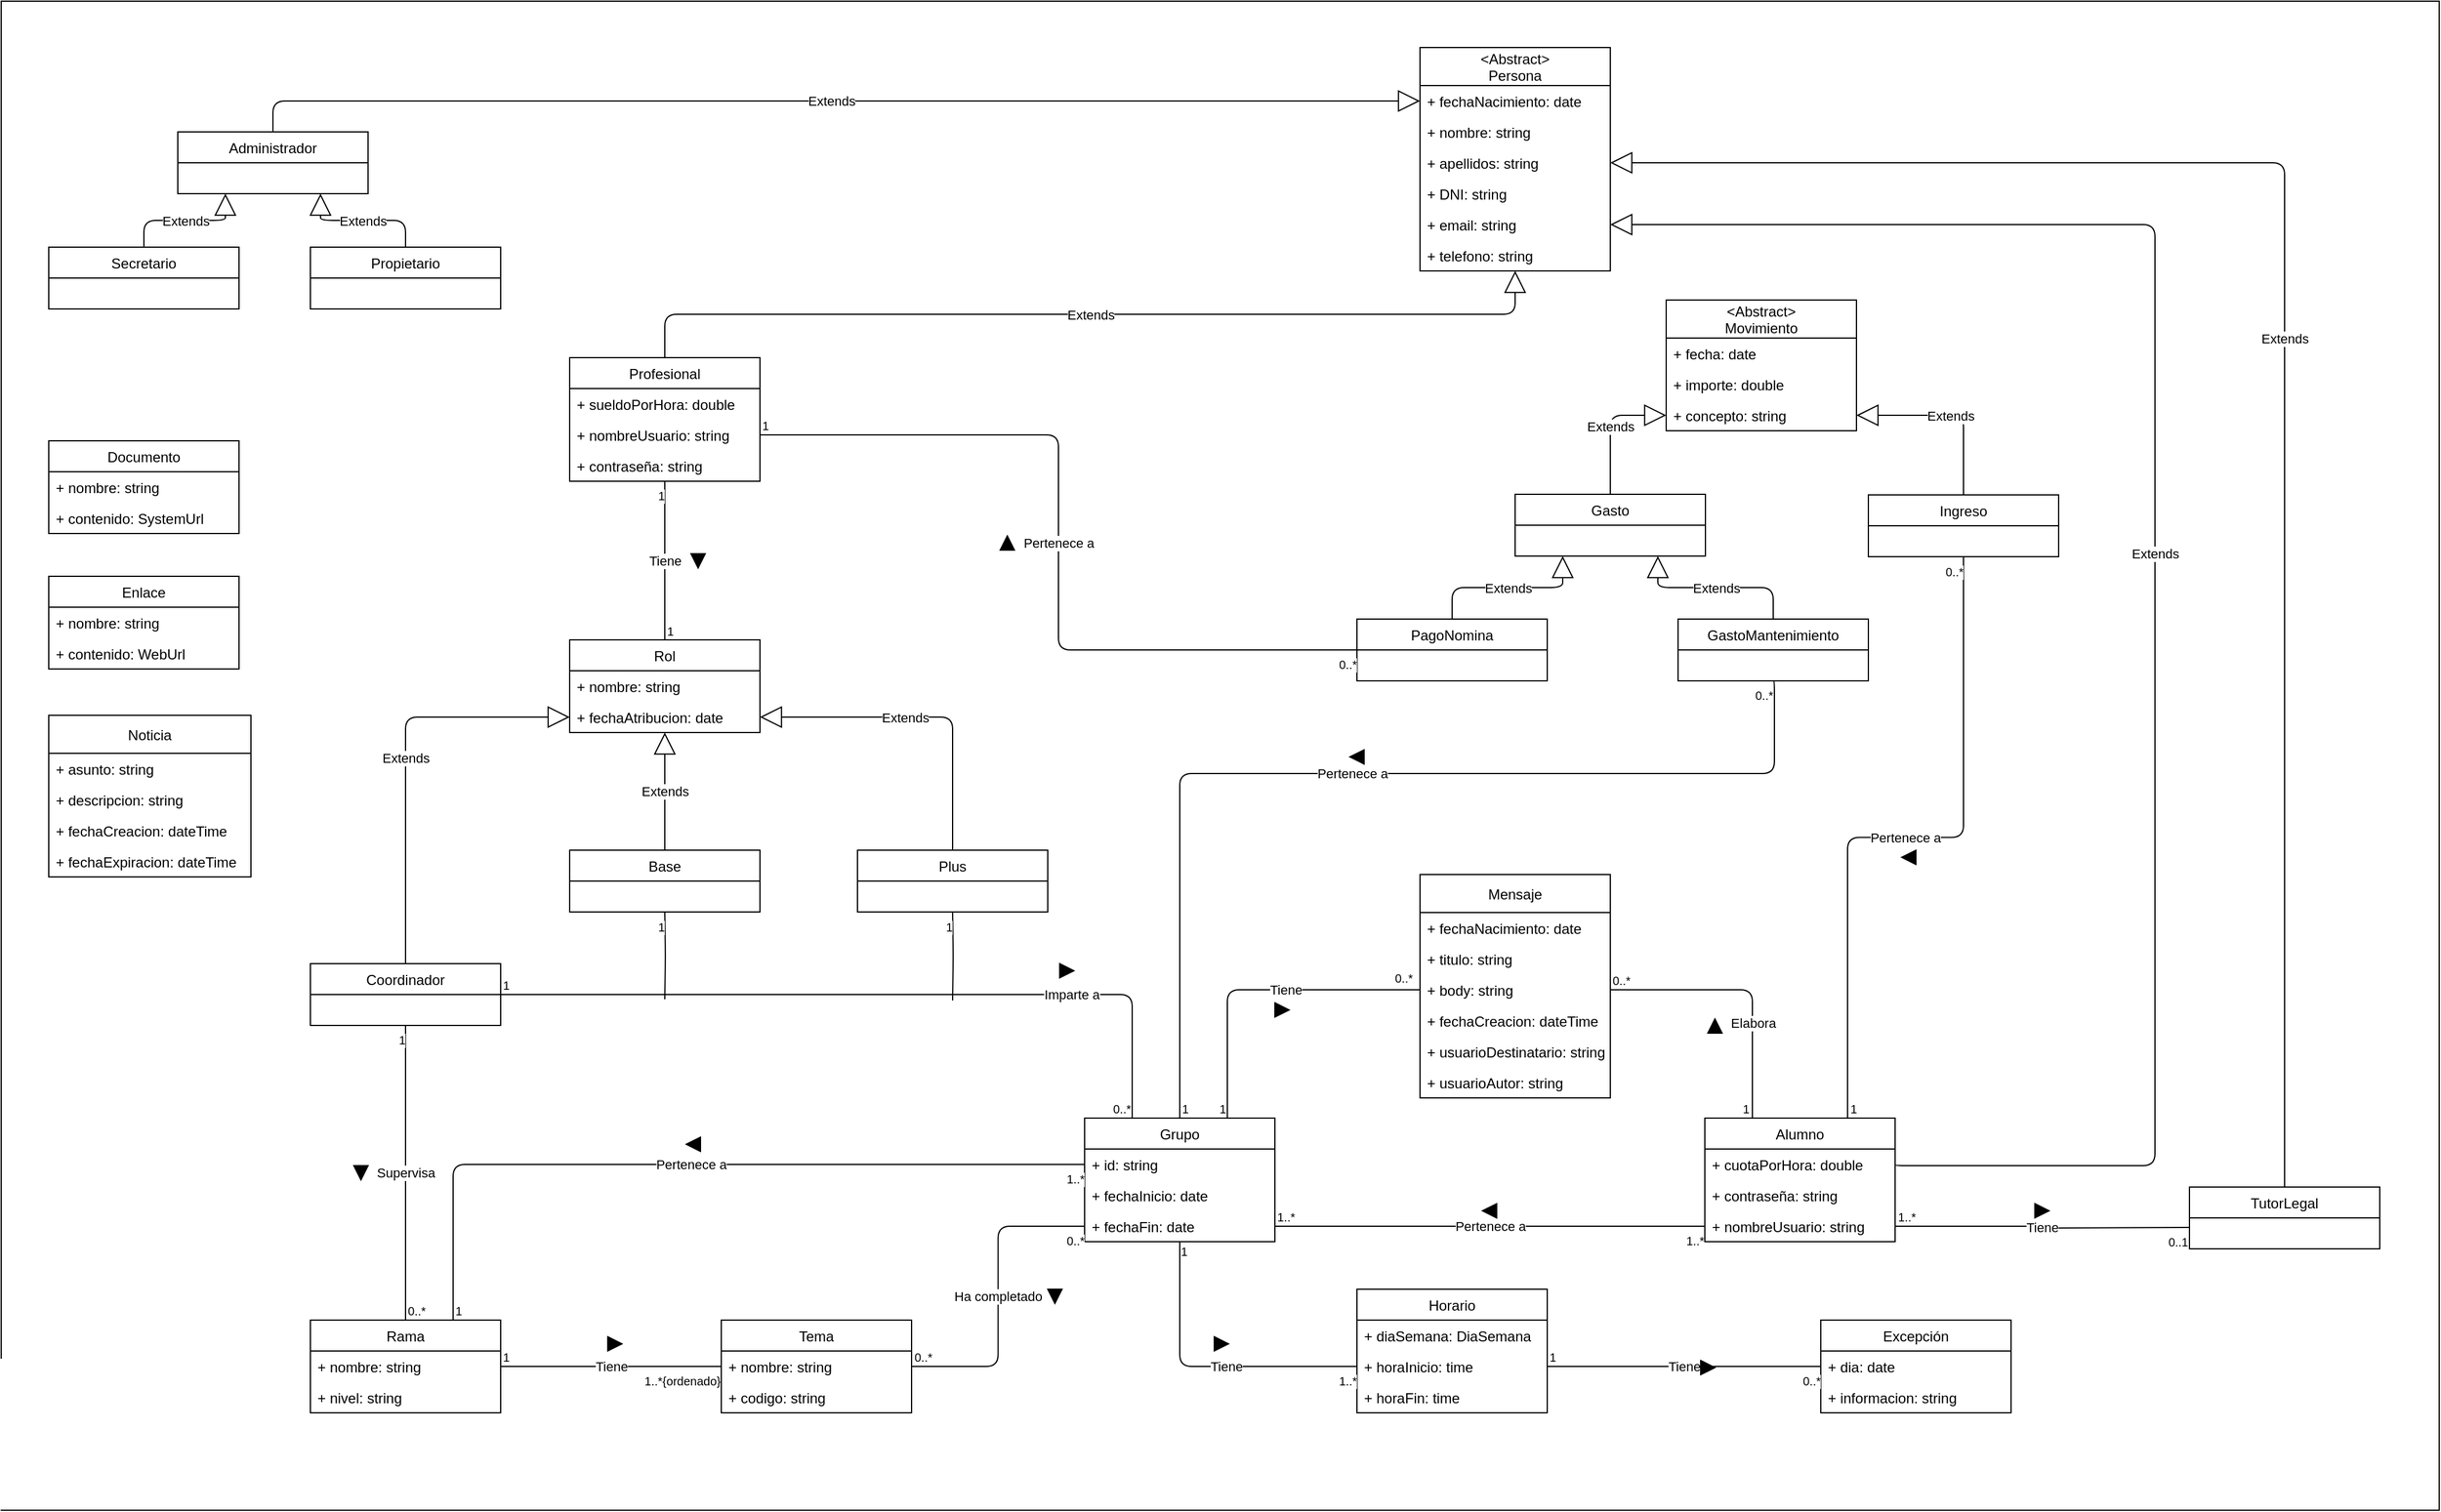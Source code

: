 <mxfile version="12.3.8" type="device" pages="1"><diagram id="0kyJ80OrTAL5W4NeWCSz" name="Page-1"><mxGraphModel dx="4547" dy="1570" grid="1" gridSize="10" guides="1" tooltips="1" connect="1" arrows="1" fold="1" page="1" pageScale="1" pageWidth="827" pageHeight="1169" math="0" shadow="0"><root><mxCell id="0"/><mxCell id="1" parent="0"/><mxCell id="jG2UkugqELqCw6qTLT-l-129" value="" style="rounded=0;whiteSpace=wrap;html=1;fillColor=#FFFFFF;" vertex="1" parent="1"><mxGeometry x="-1020" width="2050" height="1270" as="geometry"/></mxCell><mxCell id="O6rG6HPV19offB2N2NpT-1" value="Profesional" style="swimlane;fontStyle=0;childLayout=stackLayout;horizontal=1;startSize=26;fillColor=none;horizontalStack=0;resizeParent=1;resizeParentMax=0;resizeLast=0;collapsible=1;marginBottom=0;" parent="1" vertex="1"><mxGeometry x="-542" y="300" width="160" height="104" as="geometry"/></mxCell><mxCell id="O6rG6HPV19offB2N2NpT-2" value="+ sueldoPorHora: double" style="text;strokeColor=none;fillColor=none;align=left;verticalAlign=top;spacingLeft=4;spacingRight=4;overflow=hidden;rotatable=0;points=[[0,0.5],[1,0.5]];portConstraint=eastwest;" parent="O6rG6HPV19offB2N2NpT-1" vertex="1"><mxGeometry y="26" width="160" height="26" as="geometry"/></mxCell><mxCell id="O6rG6HPV19offB2N2NpT-3" value="+ nombreUsuario: string" style="text;strokeColor=none;fillColor=none;align=left;verticalAlign=top;spacingLeft=4;spacingRight=4;overflow=hidden;rotatable=0;points=[[0,0.5],[1,0.5]];portConstraint=eastwest;" parent="O6rG6HPV19offB2N2NpT-1" vertex="1"><mxGeometry y="52" width="160" height="26" as="geometry"/></mxCell><mxCell id="O6rG6HPV19offB2N2NpT-4" value="+ contraseña: string" style="text;strokeColor=none;fillColor=none;align=left;verticalAlign=top;spacingLeft=4;spacingRight=4;overflow=hidden;rotatable=0;points=[[0,0.5],[1,0.5]];portConstraint=eastwest;" parent="O6rG6HPV19offB2N2NpT-1" vertex="1"><mxGeometry y="78" width="160" height="26" as="geometry"/></mxCell><mxCell id="O6rG6HPV19offB2N2NpT-5" value="&lt;Abstract&gt;&#10;Persona" style="swimlane;fontStyle=0;childLayout=stackLayout;horizontal=1;startSize=32;fillColor=none;horizontalStack=0;resizeParent=1;resizeParentMax=0;resizeLast=0;collapsible=1;marginBottom=0;" parent="1" vertex="1"><mxGeometry x="173" y="39" width="160" height="188" as="geometry"/></mxCell><mxCell id="O6rG6HPV19offB2N2NpT-6" value="+ fechaNacimiento: date" style="text;strokeColor=none;fillColor=none;align=left;verticalAlign=top;spacingLeft=4;spacingRight=4;overflow=hidden;rotatable=0;points=[[0,0.5],[1,0.5]];portConstraint=eastwest;" parent="O6rG6HPV19offB2N2NpT-5" vertex="1"><mxGeometry y="32" width="160" height="26" as="geometry"/></mxCell><mxCell id="O6rG6HPV19offB2N2NpT-7" value="+ nombre: string" style="text;strokeColor=none;fillColor=none;align=left;verticalAlign=top;spacingLeft=4;spacingRight=4;overflow=hidden;rotatable=0;points=[[0,0.5],[1,0.5]];portConstraint=eastwest;" parent="O6rG6HPV19offB2N2NpT-5" vertex="1"><mxGeometry y="58" width="160" height="26" as="geometry"/></mxCell><mxCell id="O6rG6HPV19offB2N2NpT-9" value="+ apellidos: string" style="text;strokeColor=none;fillColor=none;align=left;verticalAlign=top;spacingLeft=4;spacingRight=4;overflow=hidden;rotatable=0;points=[[0,0.5],[1,0.5]];portConstraint=eastwest;" parent="O6rG6HPV19offB2N2NpT-5" vertex="1"><mxGeometry y="84" width="160" height="26" as="geometry"/></mxCell><mxCell id="O6rG6HPV19offB2N2NpT-8" value="+ DNI: string" style="text;strokeColor=none;fillColor=none;align=left;verticalAlign=top;spacingLeft=4;spacingRight=4;overflow=hidden;rotatable=0;points=[[0,0.5],[1,0.5]];portConstraint=eastwest;" parent="O6rG6HPV19offB2N2NpT-5" vertex="1"><mxGeometry y="110" width="160" height="26" as="geometry"/></mxCell><mxCell id="O6rG6HPV19offB2N2NpT-10" value="+ email: string" style="text;strokeColor=none;fillColor=none;align=left;verticalAlign=top;spacingLeft=4;spacingRight=4;overflow=hidden;rotatable=0;points=[[0,0.5],[1,0.5]];portConstraint=eastwest;" parent="O6rG6HPV19offB2N2NpT-5" vertex="1"><mxGeometry y="136" width="160" height="26" as="geometry"/></mxCell><mxCell id="O6rG6HPV19offB2N2NpT-11" value="+ telefono: string" style="text;strokeColor=none;fillColor=none;align=left;verticalAlign=top;spacingLeft=4;spacingRight=4;overflow=hidden;rotatable=0;points=[[0,0.5],[1,0.5]];portConstraint=eastwest;" parent="O6rG6HPV19offB2N2NpT-5" vertex="1"><mxGeometry y="162" width="160" height="26" as="geometry"/></mxCell><mxCell id="O6rG6HPV19offB2N2NpT-15" value="Tiene" style="endArrow=none;html=1;endSize=12;startArrow=none;startSize=14;startFill=0;edgeStyle=orthogonalEdgeStyle;endFill=0;exitX=0.5;exitY=0;exitDx=0;exitDy=0;" parent="1" edge="1" target="O6rG6HPV19offB2N2NpT-1" source="O6rG6HPV19offB2N2NpT-33"><mxGeometry relative="1" as="geometry"><mxPoint x="220" y="600" as="sourcePoint"/><mxPoint x="-510" y="623" as="targetPoint"/></mxGeometry></mxCell><mxCell id="O6rG6HPV19offB2N2NpT-16" value="1" style="resizable=0;html=1;align=left;verticalAlign=top;labelBackgroundColor=#ffffff;fontSize=10;" parent="O6rG6HPV19offB2N2NpT-15" connectable="0" vertex="1"><mxGeometry x="-1" relative="1" as="geometry"><mxPoint y="-20" as="offset"/></mxGeometry></mxCell><mxCell id="O6rG6HPV19offB2N2NpT-17" value="1" style="resizable=0;html=1;align=right;verticalAlign=top;labelBackgroundColor=#ffffff;fontSize=10;" parent="O6rG6HPV19offB2N2NpT-15" connectable="0" vertex="1"><mxGeometry x="1" relative="1" as="geometry"/></mxCell><mxCell id="O6rG6HPV19offB2N2NpT-18" value="PagoNomina" style="swimlane;fontStyle=0;childLayout=stackLayout;horizontal=1;startSize=26;fillColor=none;horizontalStack=0;resizeParent=1;resizeParentMax=0;resizeLast=0;collapsible=1;marginBottom=0;" parent="1" vertex="1"><mxGeometry x="120" y="520" width="160" height="52" as="geometry"/></mxCell><mxCell id="O6rG6HPV19offB2N2NpT-22" value="GastoMantenimiento" style="swimlane;fontStyle=0;childLayout=stackLayout;horizontal=1;startSize=26;fillColor=none;horizontalStack=0;resizeParent=1;resizeParentMax=0;resizeLast=0;collapsible=1;marginBottom=0;" parent="1" vertex="1"><mxGeometry x="390" y="520" width="160" height="52" as="geometry"/></mxCell><mxCell id="O6rG6HPV19offB2N2NpT-26" value="Gasto" style="swimlane;fontStyle=0;childLayout=stackLayout;horizontal=1;startSize=26;fillColor=none;horizontalStack=0;resizeParent=1;resizeParentMax=0;resizeLast=0;collapsible=1;marginBottom=0;" parent="1" vertex="1"><mxGeometry x="253" y="415" width="160" height="52" as="geometry"/></mxCell><mxCell id="O6rG6HPV19offB2N2NpT-28" value="Ingreso" style="swimlane;fontStyle=0;childLayout=stackLayout;horizontal=1;startSize=26;fillColor=none;horizontalStack=0;resizeParent=1;resizeParentMax=0;resizeLast=0;collapsible=1;marginBottom=0;" parent="1" vertex="1"><mxGeometry x="550" y="415.5" width="160" height="52" as="geometry"/></mxCell><mxCell id="O6rG6HPV19offB2N2NpT-29" value="&lt;Abstract&gt;&#10;Movimiento" style="swimlane;fontStyle=0;childLayout=stackLayout;horizontal=1;startSize=32;fillColor=none;horizontalStack=0;resizeParent=1;resizeParentMax=0;resizeLast=0;collapsible=1;marginBottom=0;" parent="1" vertex="1"><mxGeometry x="380" y="251.5" width="160" height="110" as="geometry"/></mxCell><mxCell id="O6rG6HPV19offB2N2NpT-30" value="+ fecha: date" style="text;strokeColor=none;fillColor=none;align=left;verticalAlign=top;spacingLeft=4;spacingRight=4;overflow=hidden;rotatable=0;points=[[0,0.5],[1,0.5]];portConstraint=eastwest;" parent="O6rG6HPV19offB2N2NpT-29" vertex="1"><mxGeometry y="32" width="160" height="26" as="geometry"/></mxCell><mxCell id="O6rG6HPV19offB2N2NpT-31" value="+ importe: double" style="text;strokeColor=none;fillColor=none;align=left;verticalAlign=top;spacingLeft=4;spacingRight=4;overflow=hidden;rotatable=0;points=[[0,0.5],[1,0.5]];portConstraint=eastwest;" parent="O6rG6HPV19offB2N2NpT-29" vertex="1"><mxGeometry y="58" width="160" height="26" as="geometry"/></mxCell><mxCell id="O6rG6HPV19offB2N2NpT-32" value="+ concepto: string" style="text;strokeColor=none;fillColor=none;align=left;verticalAlign=top;spacingLeft=4;spacingRight=4;overflow=hidden;rotatable=0;points=[[0,0.5],[1,0.5]];portConstraint=eastwest;" parent="O6rG6HPV19offB2N2NpT-29" vertex="1"><mxGeometry y="84" width="160" height="26" as="geometry"/></mxCell><mxCell id="O6rG6HPV19offB2N2NpT-33" value="Rol" style="swimlane;fontStyle=0;childLayout=stackLayout;horizontal=1;startSize=26;fillColor=none;horizontalStack=0;resizeParent=1;resizeParentMax=0;resizeLast=0;collapsible=1;marginBottom=0;" parent="1" vertex="1"><mxGeometry x="-542" y="537.5" width="160" height="78" as="geometry"/></mxCell><mxCell id="O6rG6HPV19offB2N2NpT-34" value="+ nombre: string" style="text;strokeColor=none;fillColor=none;align=left;verticalAlign=top;spacingLeft=4;spacingRight=4;overflow=hidden;rotatable=0;points=[[0,0.5],[1,0.5]];portConstraint=eastwest;" parent="O6rG6HPV19offB2N2NpT-33" vertex="1"><mxGeometry y="26" width="160" height="26" as="geometry"/></mxCell><mxCell id="O6rG6HPV19offB2N2NpT-35" value="+ fechaAtribucion: date" style="text;strokeColor=none;fillColor=none;align=left;verticalAlign=top;spacingLeft=4;spacingRight=4;overflow=hidden;rotatable=0;points=[[0,0.5],[1,0.5]];portConstraint=eastwest;" parent="O6rG6HPV19offB2N2NpT-33" vertex="1"><mxGeometry y="52" width="160" height="26" as="geometry"/></mxCell><mxCell id="O6rG6HPV19offB2N2NpT-37" value="Coordinador" style="swimlane;fontStyle=0;childLayout=stackLayout;horizontal=1;startSize=26;fillColor=none;horizontalStack=0;resizeParent=1;resizeParentMax=0;resizeLast=0;collapsible=1;marginBottom=0;" parent="1" vertex="1"><mxGeometry x="-760" y="810" width="160" height="52" as="geometry"/></mxCell><mxCell id="O6rG6HPV19offB2N2NpT-38" value="Base" style="swimlane;fontStyle=0;childLayout=stackLayout;horizontal=1;startSize=26;fillColor=none;horizontalStack=0;resizeParent=1;resizeParentMax=0;resizeLast=0;collapsible=1;marginBottom=0;" parent="1" vertex="1"><mxGeometry x="-542" y="714.5" width="160" height="52" as="geometry"/></mxCell><mxCell id="O6rG6HPV19offB2N2NpT-39" value="Plus" style="swimlane;fontStyle=0;childLayout=stackLayout;horizontal=1;startSize=26;fillColor=none;horizontalStack=0;resizeParent=1;resizeParentMax=0;resizeLast=0;collapsible=1;marginBottom=0;" parent="1" vertex="1"><mxGeometry x="-300" y="714.5" width="160" height="52" as="geometry"/></mxCell><mxCell id="O6rG6HPV19offB2N2NpT-40" value="Rama" style="swimlane;fontStyle=0;childLayout=stackLayout;horizontal=1;startSize=26;fillColor=none;horizontalStack=0;resizeParent=1;resizeParentMax=0;resizeLast=0;collapsible=1;marginBottom=0;" parent="1" vertex="1"><mxGeometry x="-760" y="1110" width="160" height="78" as="geometry"/></mxCell><mxCell id="O6rG6HPV19offB2N2NpT-41" value="+ nombre: string" style="text;strokeColor=none;fillColor=none;align=left;verticalAlign=top;spacingLeft=4;spacingRight=4;overflow=hidden;rotatable=0;points=[[0,0.5],[1,0.5]];portConstraint=eastwest;" parent="O6rG6HPV19offB2N2NpT-40" vertex="1"><mxGeometry y="26" width="160" height="26" as="geometry"/></mxCell><mxCell id="O6rG6HPV19offB2N2NpT-42" value="+ nivel: string" style="text;strokeColor=none;fillColor=none;align=left;verticalAlign=top;spacingLeft=4;spacingRight=4;overflow=hidden;rotatable=0;points=[[0,0.5],[1,0.5]];portConstraint=eastwest;" parent="O6rG6HPV19offB2N2NpT-40" vertex="1"><mxGeometry y="52" width="160" height="26" as="geometry"/></mxCell><mxCell id="O6rG6HPV19offB2N2NpT-46" value="Grupo" style="swimlane;fontStyle=0;childLayout=stackLayout;horizontal=1;startSize=26;fillColor=none;horizontalStack=0;resizeParent=1;resizeParentMax=0;resizeLast=0;collapsible=1;marginBottom=0;" parent="1" vertex="1"><mxGeometry x="-109" y="940" width="160" height="104" as="geometry"/></mxCell><mxCell id="O6rG6HPV19offB2N2NpT-47" value="+ id: string" style="text;strokeColor=none;fillColor=none;align=left;verticalAlign=top;spacingLeft=4;spacingRight=4;overflow=hidden;rotatable=0;points=[[0,0.5],[1,0.5]];portConstraint=eastwest;" parent="O6rG6HPV19offB2N2NpT-46" vertex="1"><mxGeometry y="26" width="160" height="26" as="geometry"/></mxCell><mxCell id="O6rG6HPV19offB2N2NpT-48" value="+ fechaInicio: date" style="text;strokeColor=none;fillColor=none;align=left;verticalAlign=top;spacingLeft=4;spacingRight=4;overflow=hidden;rotatable=0;points=[[0,0.5],[1,0.5]];portConstraint=eastwest;" parent="O6rG6HPV19offB2N2NpT-46" vertex="1"><mxGeometry y="52" width="160" height="26" as="geometry"/></mxCell><mxCell id="O6rG6HPV19offB2N2NpT-49" value="+ fechaFin: date" style="text;strokeColor=none;fillColor=none;align=left;verticalAlign=top;spacingLeft=4;spacingRight=4;overflow=hidden;rotatable=0;points=[[0,0.5],[1,0.5]];portConstraint=eastwest;" parent="O6rG6HPV19offB2N2NpT-46" vertex="1"><mxGeometry y="78" width="160" height="26" as="geometry"/></mxCell><mxCell id="O6rG6HPV19offB2N2NpT-50" value="Horario" style="swimlane;fontStyle=0;childLayout=stackLayout;horizontal=1;startSize=26;fillColor=none;horizontalStack=0;resizeParent=1;resizeParentMax=0;resizeLast=0;collapsible=1;marginBottom=0;" parent="1" vertex="1"><mxGeometry x="120" y="1084" width="160" height="104" as="geometry"/></mxCell><mxCell id="O6rG6HPV19offB2N2NpT-51" value="+ diaSemana: DiaSemana" style="text;strokeColor=none;fillColor=none;align=left;verticalAlign=top;spacingLeft=4;spacingRight=4;overflow=hidden;rotatable=0;points=[[0,0.5],[1,0.5]];portConstraint=eastwest;" parent="O6rG6HPV19offB2N2NpT-50" vertex="1"><mxGeometry y="26" width="160" height="26" as="geometry"/></mxCell><mxCell id="O6rG6HPV19offB2N2NpT-52" value="+ horaInicio: time" style="text;strokeColor=none;fillColor=none;align=left;verticalAlign=top;spacingLeft=4;spacingRight=4;overflow=hidden;rotatable=0;points=[[0,0.5],[1,0.5]];portConstraint=eastwest;" parent="O6rG6HPV19offB2N2NpT-50" vertex="1"><mxGeometry y="52" width="160" height="26" as="geometry"/></mxCell><mxCell id="O6rG6HPV19offB2N2NpT-53" value="+ horaFin: time" style="text;strokeColor=none;fillColor=none;align=left;verticalAlign=top;spacingLeft=4;spacingRight=4;overflow=hidden;rotatable=0;points=[[0,0.5],[1,0.5]];portConstraint=eastwest;" parent="O6rG6HPV19offB2N2NpT-50" vertex="1"><mxGeometry y="78" width="160" height="26" as="geometry"/></mxCell><mxCell id="jG2UkugqELqCw6qTLT-l-1" value="Excepción" style="swimlane;fontStyle=0;childLayout=stackLayout;horizontal=1;startSize=26;fillColor=none;horizontalStack=0;resizeParent=1;resizeParentMax=0;resizeLast=0;collapsible=1;marginBottom=0;" vertex="1" parent="1"><mxGeometry x="510" y="1110" width="160" height="78" as="geometry"/></mxCell><mxCell id="jG2UkugqELqCw6qTLT-l-2" value="+ dia: date" style="text;strokeColor=none;fillColor=none;align=left;verticalAlign=top;spacingLeft=4;spacingRight=4;overflow=hidden;rotatable=0;points=[[0,0.5],[1,0.5]];portConstraint=eastwest;" vertex="1" parent="jG2UkugqELqCw6qTLT-l-1"><mxGeometry y="26" width="160" height="26" as="geometry"/></mxCell><mxCell id="jG2UkugqELqCw6qTLT-l-3" value="+ informacion: string" style="text;strokeColor=none;fillColor=none;align=left;verticalAlign=top;spacingLeft=4;spacingRight=4;overflow=hidden;rotatable=0;points=[[0,0.5],[1,0.5]];portConstraint=eastwest;" vertex="1" parent="jG2UkugqELqCw6qTLT-l-1"><mxGeometry y="52" width="160" height="26" as="geometry"/></mxCell><mxCell id="jG2UkugqELqCw6qTLT-l-4" value="Alumno" style="swimlane;fontStyle=0;childLayout=stackLayout;horizontal=1;startSize=26;fillColor=none;horizontalStack=0;resizeParent=1;resizeParentMax=0;resizeLast=0;collapsible=1;marginBottom=0;" vertex="1" parent="1"><mxGeometry x="412.5" y="940" width="160" height="104" as="geometry"/></mxCell><mxCell id="jG2UkugqELqCw6qTLT-l-5" value="+ cuotaPorHora: double" style="text;strokeColor=none;fillColor=none;align=left;verticalAlign=top;spacingLeft=4;spacingRight=4;overflow=hidden;rotatable=0;points=[[0,0.5],[1,0.5]];portConstraint=eastwest;" vertex="1" parent="jG2UkugqELqCw6qTLT-l-4"><mxGeometry y="26" width="160" height="26" as="geometry"/></mxCell><mxCell id="jG2UkugqELqCw6qTLT-l-9" value="+ contraseña: string" style="text;strokeColor=none;fillColor=none;align=left;verticalAlign=top;spacingLeft=4;spacingRight=4;overflow=hidden;rotatable=0;points=[[0,0.5],[1,0.5]];portConstraint=eastwest;" vertex="1" parent="jG2UkugqELqCw6qTLT-l-4"><mxGeometry y="52" width="160" height="26" as="geometry"/></mxCell><mxCell id="jG2UkugqELqCw6qTLT-l-8" value="+ nombreUsuario: string" style="text;strokeColor=none;fillColor=none;align=left;verticalAlign=top;spacingLeft=4;spacingRight=4;overflow=hidden;rotatable=0;points=[[0,0.5],[1,0.5]];portConstraint=eastwest;" vertex="1" parent="jG2UkugqELqCw6qTLT-l-4"><mxGeometry y="78" width="160" height="26" as="geometry"/></mxCell><mxCell id="jG2UkugqELqCw6qTLT-l-10" value="TutorLegal" style="swimlane;fontStyle=0;childLayout=stackLayout;horizontal=1;startSize=26;fillColor=none;horizontalStack=0;resizeParent=1;resizeParentMax=0;resizeLast=0;collapsible=1;marginBottom=0;" vertex="1" parent="1"><mxGeometry x="820" y="998" width="160" height="52" as="geometry"/></mxCell><mxCell id="jG2UkugqELqCw6qTLT-l-11" value="Mensaje" style="swimlane;fontStyle=0;childLayout=stackLayout;horizontal=1;startSize=32;fillColor=none;horizontalStack=0;resizeParent=1;resizeParentMax=0;resizeLast=0;collapsible=1;marginBottom=0;" vertex="1" parent="1"><mxGeometry x="173" y="735" width="160" height="188" as="geometry"/></mxCell><mxCell id="jG2UkugqELqCw6qTLT-l-12" value="+ fechaNacimiento: date" style="text;strokeColor=none;fillColor=none;align=left;verticalAlign=top;spacingLeft=4;spacingRight=4;overflow=hidden;rotatable=0;points=[[0,0.5],[1,0.5]];portConstraint=eastwest;" vertex="1" parent="jG2UkugqELqCw6qTLT-l-11"><mxGeometry y="32" width="160" height="26" as="geometry"/></mxCell><mxCell id="jG2UkugqELqCw6qTLT-l-13" value="+ titulo: string" style="text;strokeColor=none;fillColor=none;align=left;verticalAlign=top;spacingLeft=4;spacingRight=4;overflow=hidden;rotatable=0;points=[[0,0.5],[1,0.5]];portConstraint=eastwest;" vertex="1" parent="jG2UkugqELqCw6qTLT-l-11"><mxGeometry y="58" width="160" height="26" as="geometry"/></mxCell><mxCell id="jG2UkugqELqCw6qTLT-l-14" value="+ body: string" style="text;strokeColor=none;fillColor=none;align=left;verticalAlign=top;spacingLeft=4;spacingRight=4;overflow=hidden;rotatable=0;points=[[0,0.5],[1,0.5]];portConstraint=eastwest;" vertex="1" parent="jG2UkugqELqCw6qTLT-l-11"><mxGeometry y="84" width="160" height="26" as="geometry"/></mxCell><mxCell id="jG2UkugqELqCw6qTLT-l-15" value="+ fechaCreacion: dateTime" style="text;strokeColor=none;fillColor=none;align=left;verticalAlign=top;spacingLeft=4;spacingRight=4;overflow=hidden;rotatable=0;points=[[0,0.5],[1,0.5]];portConstraint=eastwest;" vertex="1" parent="jG2UkugqELqCw6qTLT-l-11"><mxGeometry y="110" width="160" height="26" as="geometry"/></mxCell><mxCell id="jG2UkugqELqCw6qTLT-l-16" value="+ usuarioDestinatario: string" style="text;strokeColor=none;fillColor=none;align=left;verticalAlign=top;spacingLeft=4;spacingRight=4;overflow=hidden;rotatable=0;points=[[0,0.5],[1,0.5]];portConstraint=eastwest;" vertex="1" parent="jG2UkugqELqCw6qTLT-l-11"><mxGeometry y="136" width="160" height="26" as="geometry"/></mxCell><mxCell id="jG2UkugqELqCw6qTLT-l-17" value="+ usuarioAutor: string" style="text;strokeColor=none;fillColor=none;align=left;verticalAlign=top;spacingLeft=4;spacingRight=4;overflow=hidden;rotatable=0;points=[[0,0.5],[1,0.5]];portConstraint=eastwest;" vertex="1" parent="jG2UkugqELqCw6qTLT-l-11"><mxGeometry y="162" width="160" height="26" as="geometry"/></mxCell><mxCell id="jG2UkugqELqCw6qTLT-l-18" value="Documento" style="swimlane;fontStyle=0;childLayout=stackLayout;horizontal=1;startSize=26;fillColor=none;horizontalStack=0;resizeParent=1;resizeParentMax=0;resizeLast=0;collapsible=1;marginBottom=0;" vertex="1" parent="1"><mxGeometry x="-980" y="370" width="160" height="78" as="geometry"/></mxCell><mxCell id="jG2UkugqELqCw6qTLT-l-19" value="+ nombre: string" style="text;strokeColor=none;fillColor=none;align=left;verticalAlign=top;spacingLeft=4;spacingRight=4;overflow=hidden;rotatable=0;points=[[0,0.5],[1,0.5]];portConstraint=eastwest;" vertex="1" parent="jG2UkugqELqCw6qTLT-l-18"><mxGeometry y="26" width="160" height="26" as="geometry"/></mxCell><mxCell id="jG2UkugqELqCw6qTLT-l-20" value="+ contenido: SystemUrl" style="text;strokeColor=none;fillColor=none;align=left;verticalAlign=top;spacingLeft=4;spacingRight=4;overflow=hidden;rotatable=0;points=[[0,0.5],[1,0.5]];portConstraint=eastwest;" vertex="1" parent="jG2UkugqELqCw6qTLT-l-18"><mxGeometry y="52" width="160" height="26" as="geometry"/></mxCell><mxCell id="jG2UkugqELqCw6qTLT-l-21" value="Enlace" style="swimlane;fontStyle=0;childLayout=stackLayout;horizontal=1;startSize=26;fillColor=none;horizontalStack=0;resizeParent=1;resizeParentMax=0;resizeLast=0;collapsible=1;marginBottom=0;" vertex="1" parent="1"><mxGeometry x="-980" y="484" width="160" height="78" as="geometry"/></mxCell><mxCell id="jG2UkugqELqCw6qTLT-l-22" value="+ nombre: string" style="text;strokeColor=none;fillColor=none;align=left;verticalAlign=top;spacingLeft=4;spacingRight=4;overflow=hidden;rotatable=0;points=[[0,0.5],[1,0.5]];portConstraint=eastwest;" vertex="1" parent="jG2UkugqELqCw6qTLT-l-21"><mxGeometry y="26" width="160" height="26" as="geometry"/></mxCell><mxCell id="jG2UkugqELqCw6qTLT-l-23" value="+ contenido: WebUrl" style="text;strokeColor=none;fillColor=none;align=left;verticalAlign=top;spacingLeft=4;spacingRight=4;overflow=hidden;rotatable=0;points=[[0,0.5],[1,0.5]];portConstraint=eastwest;" vertex="1" parent="jG2UkugqELqCw6qTLT-l-21"><mxGeometry y="52" width="160" height="26" as="geometry"/></mxCell><mxCell id="jG2UkugqELqCw6qTLT-l-24" value="Noticia" style="swimlane;fontStyle=0;childLayout=stackLayout;horizontal=1;startSize=32;fillColor=none;horizontalStack=0;resizeParent=1;resizeParentMax=0;resizeLast=0;collapsible=1;marginBottom=0;" vertex="1" parent="1"><mxGeometry x="-980" y="601" width="170" height="136" as="geometry"/></mxCell><mxCell id="jG2UkugqELqCw6qTLT-l-26" value="+ asunto: string" style="text;strokeColor=none;fillColor=none;align=left;verticalAlign=top;spacingLeft=4;spacingRight=4;overflow=hidden;rotatable=0;points=[[0,0.5],[1,0.5]];portConstraint=eastwest;" vertex="1" parent="jG2UkugqELqCw6qTLT-l-24"><mxGeometry y="32" width="170" height="26" as="geometry"/></mxCell><mxCell id="jG2UkugqELqCw6qTLT-l-27" value="+ descripcion: string" style="text;strokeColor=none;fillColor=none;align=left;verticalAlign=top;spacingLeft=4;spacingRight=4;overflow=hidden;rotatable=0;points=[[0,0.5],[1,0.5]];portConstraint=eastwest;" vertex="1" parent="jG2UkugqELqCw6qTLT-l-24"><mxGeometry y="58" width="170" height="26" as="geometry"/></mxCell><mxCell id="jG2UkugqELqCw6qTLT-l-28" value="+ fechaCreacion: dateTime" style="text;strokeColor=none;fillColor=none;align=left;verticalAlign=top;spacingLeft=4;spacingRight=4;overflow=hidden;rotatable=0;points=[[0,0.5],[1,0.5]];portConstraint=eastwest;" vertex="1" parent="jG2UkugqELqCw6qTLT-l-24"><mxGeometry y="84" width="170" height="26" as="geometry"/></mxCell><mxCell id="jG2UkugqELqCw6qTLT-l-29" value="+ fechaExpiracion: dateTime" style="text;strokeColor=none;fillColor=none;align=left;verticalAlign=top;spacingLeft=4;spacingRight=4;overflow=hidden;rotatable=0;points=[[0,0.5],[1,0.5]];portConstraint=eastwest;" vertex="1" parent="jG2UkugqELqCw6qTLT-l-24"><mxGeometry y="110" width="170" height="26" as="geometry"/></mxCell><mxCell id="jG2UkugqELqCw6qTLT-l-31" value="Administrador" style="swimlane;fontStyle=0;childLayout=stackLayout;horizontal=1;startSize=26;fillColor=none;horizontalStack=0;resizeParent=1;resizeParentMax=0;resizeLast=0;collapsible=1;marginBottom=0;" vertex="1" parent="1"><mxGeometry x="-871.5" y="110" width="160" height="52" as="geometry"/></mxCell><mxCell id="jG2UkugqELqCw6qTLT-l-32" value="Propietario" style="swimlane;fontStyle=0;childLayout=stackLayout;horizontal=1;startSize=26;fillColor=none;horizontalStack=0;resizeParent=1;resizeParentMax=0;resizeLast=0;collapsible=1;marginBottom=0;" vertex="1" parent="1"><mxGeometry x="-760" y="207" width="160" height="52" as="geometry"/></mxCell><mxCell id="jG2UkugqELqCw6qTLT-l-33" value="Secretario" style="swimlane;fontStyle=0;childLayout=stackLayout;horizontal=1;startSize=26;fillColor=none;horizontalStack=0;resizeParent=1;resizeParentMax=0;resizeLast=0;collapsible=1;marginBottom=0;" vertex="1" parent="1"><mxGeometry x="-980" y="207" width="160" height="52" as="geometry"/></mxCell><mxCell id="jG2UkugqELqCw6qTLT-l-34" value="Extends" style="endArrow=block;endSize=16;endFill=0;html=1;exitX=0.5;exitY=0;exitDx=0;exitDy=0;edgeStyle=orthogonalEdgeStyle;" edge="1" parent="1" source="O6rG6HPV19offB2N2NpT-26" target="O6rG6HPV19offB2N2NpT-32"><mxGeometry width="160" relative="1" as="geometry"><mxPoint x="420" y="653.5" as="sourcePoint"/><mxPoint x="420" y="633.5" as="targetPoint"/></mxGeometry></mxCell><mxCell id="jG2UkugqELqCw6qTLT-l-35" value="Extends" style="endArrow=block;endSize=16;endFill=0;html=1;exitX=0.5;exitY=0;exitDx=0;exitDy=0;edgeStyle=orthogonalEdgeStyle;" edge="1" parent="1" source="O6rG6HPV19offB2N2NpT-28" target="O6rG6HPV19offB2N2NpT-32"><mxGeometry width="160" relative="1" as="geometry"><mxPoint x="360" y="425.5" as="sourcePoint"/><mxPoint x="448.657" y="371.5" as="targetPoint"/></mxGeometry></mxCell><mxCell id="jG2UkugqELqCw6qTLT-l-36" value="Extends" style="endArrow=block;endSize=16;endFill=0;html=1;exitX=0.5;exitY=0;exitDx=0;exitDy=0;entryX=0.25;entryY=1;entryDx=0;entryDy=0;edgeStyle=orthogonalEdgeStyle;" edge="1" parent="1" source="O6rG6HPV19offB2N2NpT-18" target="O6rG6HPV19offB2N2NpT-26"><mxGeometry width="160" relative="1" as="geometry"><mxPoint x="370" y="435.5" as="sourcePoint"/><mxPoint x="458.657" y="381.5" as="targetPoint"/></mxGeometry></mxCell><mxCell id="jG2UkugqELqCw6qTLT-l-37" value="Extends" style="endArrow=block;endSize=16;endFill=0;html=1;exitX=0.5;exitY=0;exitDx=0;exitDy=0;entryX=0.75;entryY=1;entryDx=0;entryDy=0;edgeStyle=orthogonalEdgeStyle;" edge="1" parent="1" source="O6rG6HPV19offB2N2NpT-22" target="O6rG6HPV19offB2N2NpT-26"><mxGeometry width="160" relative="1" as="geometry"><mxPoint x="380" y="445.5" as="sourcePoint"/><mxPoint x="468.657" y="391.5" as="targetPoint"/></mxGeometry></mxCell><mxCell id="jG2UkugqELqCw6qTLT-l-38" value="Extends" style="endArrow=block;endSize=16;endFill=0;html=1;exitX=0.5;exitY=0;exitDx=0;exitDy=0;edgeStyle=orthogonalEdgeStyle;entryX=0;entryY=0.5;entryDx=0;entryDy=0;" edge="1" parent="1" source="jG2UkugqELqCw6qTLT-l-31" target="O6rG6HPV19offB2N2NpT-6"><mxGeometry width="160" relative="1" as="geometry"><mxPoint x="-600" y="282.0" as="sourcePoint"/><mxPoint x="-511.343" y="228.0" as="targetPoint"/></mxGeometry></mxCell><mxCell id="jG2UkugqELqCw6qTLT-l-39" value="Extends" style="endArrow=block;endSize=16;endFill=0;html=1;exitX=0.5;exitY=0;exitDx=0;exitDy=0;entryX=0.25;entryY=1;entryDx=0;entryDy=0;edgeStyle=orthogonalEdgeStyle;" edge="1" parent="1" source="jG2UkugqELqCw6qTLT-l-33" target="jG2UkugqELqCw6qTLT-l-31"><mxGeometry width="160" relative="1" as="geometry"><mxPoint x="-1300" y="78.0" as="sourcePoint"/><mxPoint x="-1211.343" y="24.0" as="targetPoint"/></mxGeometry></mxCell><mxCell id="jG2UkugqELqCw6qTLT-l-40" value="Extends" style="endArrow=block;endSize=16;endFill=0;html=1;exitX=0.5;exitY=0;exitDx=0;exitDy=0;entryX=0.75;entryY=1;entryDx=0;entryDy=0;edgeStyle=orthogonalEdgeStyle;" edge="1" parent="1" source="jG2UkugqELqCw6qTLT-l-32" target="jG2UkugqELqCw6qTLT-l-31"><mxGeometry width="160" relative="1" as="geometry"><mxPoint x="-1290" y="88.0" as="sourcePoint"/><mxPoint x="-1201.343" y="34.0" as="targetPoint"/></mxGeometry></mxCell><mxCell id="jG2UkugqELqCw6qTLT-l-41" value="Extends" style="endArrow=block;endSize=16;endFill=0;html=1;exitX=0.5;exitY=0;exitDx=0;exitDy=0;edgeStyle=orthogonalEdgeStyle;" edge="1" parent="1" source="O6rG6HPV19offB2N2NpT-1" target="O6rG6HPV19offB2N2NpT-5"><mxGeometry width="160" relative="1" as="geometry"><mxPoint x="40" y="350" as="sourcePoint"/><mxPoint x="250" y="270" as="targetPoint"/></mxGeometry></mxCell><mxCell id="jG2UkugqELqCw6qTLT-l-42" value="Extends" style="endArrow=block;endSize=16;endFill=0;html=1;edgeStyle=orthogonalEdgeStyle;exitX=1;exitY=0.5;exitDx=0;exitDy=0;" edge="1" parent="1" source="jG2UkugqELqCw6qTLT-l-5" target="O6rG6HPV19offB2N2NpT-10"><mxGeometry width="160" relative="1" as="geometry"><mxPoint x="630" y="930" as="sourcePoint"/><mxPoint x="309.5" y="224.667" as="targetPoint"/><Array as="points"><mxPoint x="791" y="980"/><mxPoint x="791" y="188"/></Array></mxGeometry></mxCell><mxCell id="jG2UkugqELqCw6qTLT-l-43" value="Extends" style="endArrow=block;endSize=16;endFill=0;html=1;exitX=0.5;exitY=0;exitDx=0;exitDy=0;edgeStyle=orthogonalEdgeStyle;entryX=1;entryY=0.5;entryDx=0;entryDy=0;" edge="1" parent="1" source="jG2UkugqELqCw6qTLT-l-10" target="O6rG6HPV19offB2N2NpT-9"><mxGeometry width="160" relative="1" as="geometry"><mxPoint x="340.667" y="336.333" as="sourcePoint"/><mxPoint x="319.5" y="234.667" as="targetPoint"/></mxGeometry></mxCell><mxCell id="jG2UkugqELqCw6qTLT-l-44" value="Extends" style="endArrow=block;endSize=16;endFill=0;html=1;exitX=0.5;exitY=0;exitDx=0;exitDy=0;edgeStyle=orthogonalEdgeStyle;entryX=0;entryY=0.5;entryDx=0;entryDy=0;" edge="1" parent="1" source="O6rG6HPV19offB2N2NpT-37" target="O6rG6HPV19offB2N2NpT-35"><mxGeometry width="160" relative="1" as="geometry"><mxPoint x="-364.333" y="351.833" as="sourcePoint"/><mxPoint x="-535" y="675.5" as="targetPoint"/></mxGeometry></mxCell><mxCell id="jG2UkugqELqCw6qTLT-l-45" value="Extends" style="endArrow=block;endSize=16;endFill=0;html=1;exitX=0.5;exitY=0;exitDx=0;exitDy=0;edgeStyle=orthogonalEdgeStyle;" edge="1" parent="1" source="O6rG6HPV19offB2N2NpT-38" target="O6rG6HPV19offB2N2NpT-33"><mxGeometry width="160" relative="1" as="geometry"><mxPoint x="-354.333" y="361.833" as="sourcePoint"/><mxPoint x="-325" y="635.5" as="targetPoint"/></mxGeometry></mxCell><mxCell id="jG2UkugqELqCw6qTLT-l-49" value="Extends" style="endArrow=block;endSize=16;endFill=0;html=1;exitX=0.5;exitY=0;exitDx=0;exitDy=0;edgeStyle=orthogonalEdgeStyle;entryX=1;entryY=0.5;entryDx=0;entryDy=0;" edge="1" parent="1" source="O6rG6HPV19offB2N2NpT-39" target="O6rG6HPV19offB2N2NpT-35"><mxGeometry x="-0.182" y="40" width="160" relative="1" as="geometry"><mxPoint x="-344.333" y="371.833" as="sourcePoint"/><mxPoint x="-365.5" y="270.167" as="targetPoint"/><mxPoint x="-40" y="-40" as="offset"/></mxGeometry></mxCell><mxCell id="jG2UkugqELqCw6qTLT-l-50" value="Tiene" style="endArrow=none;html=1;endSize=12;startArrow=none;startSize=14;startFill=0;edgeStyle=orthogonalEdgeStyle;endFill=0;exitX=1;exitY=0.5;exitDx=0;exitDy=0;" edge="1" parent="1" source="jG2UkugqELqCw6qTLT-l-8"><mxGeometry relative="1" as="geometry"><mxPoint x="263" y="650" as="sourcePoint"/><mxPoint x="820" y="1032" as="targetPoint"/></mxGeometry></mxCell><mxCell id="jG2UkugqELqCw6qTLT-l-51" value="1..*" style="resizable=0;html=1;align=left;verticalAlign=top;labelBackgroundColor=#ffffff;fontSize=10;" connectable="0" vertex="1" parent="jG2UkugqELqCw6qTLT-l-50"><mxGeometry x="-1" relative="1" as="geometry"><mxPoint y="-20" as="offset"/></mxGeometry></mxCell><mxCell id="jG2UkugqELqCw6qTLT-l-52" value="0..1" style="resizable=0;html=1;align=right;verticalAlign=top;labelBackgroundColor=#ffffff;fontSize=10;" connectable="0" vertex="1" parent="jG2UkugqELqCw6qTLT-l-50"><mxGeometry x="1" relative="1" as="geometry"/></mxCell><mxCell id="jG2UkugqELqCw6qTLT-l-53" value="Tiene" style="endArrow=none;html=1;endSize=12;startArrow=none;startSize=14;startFill=0;edgeStyle=orthogonalEdgeStyle;endFill=0;entryX=0;entryY=0.5;entryDx=0;entryDy=0;" edge="1" parent="1" source="O6rG6HPV19offB2N2NpT-46" target="O6rG6HPV19offB2N2NpT-52"><mxGeometry x="-0.172" y="39" relative="1" as="geometry"><mxPoint x="-20" y="1120" as="sourcePoint"/><mxPoint x="273" y="506" as="targetPoint"/><mxPoint x="39" y="39" as="offset"/></mxGeometry></mxCell><mxCell id="jG2UkugqELqCw6qTLT-l-54" value="1" style="resizable=0;html=1;align=left;verticalAlign=top;labelBackgroundColor=#ffffff;fontSize=10;" connectable="0" vertex="1" parent="jG2UkugqELqCw6qTLT-l-53"><mxGeometry x="-1" relative="1" as="geometry"><mxPoint x="-1" y="-4" as="offset"/></mxGeometry></mxCell><mxCell id="jG2UkugqELqCw6qTLT-l-55" value="1..*" style="resizable=0;html=1;align=right;verticalAlign=top;labelBackgroundColor=#ffffff;fontSize=10;" connectable="0" vertex="1" parent="jG2UkugqELqCw6qTLT-l-53"><mxGeometry x="1" relative="1" as="geometry"/></mxCell><mxCell id="jG2UkugqELqCw6qTLT-l-56" value="Pertenece a" style="endArrow=none;html=1;endSize=12;startArrow=none;startSize=14;startFill=0;edgeStyle=orthogonalEdgeStyle;endFill=0;exitX=0.75;exitY=0;exitDx=0;exitDy=0;entryX=0;entryY=0.5;entryDx=0;entryDy=0;" edge="1" parent="1" source="O6rG6HPV19offB2N2NpT-40" target="O6rG6HPV19offB2N2NpT-47"><mxGeometry relative="1" as="geometry"><mxPoint x="283" y="670" as="sourcePoint"/><mxPoint x="283" y="516" as="targetPoint"/></mxGeometry></mxCell><mxCell id="jG2UkugqELqCw6qTLT-l-57" value="1" style="resizable=0;html=1;align=left;verticalAlign=top;labelBackgroundColor=#ffffff;fontSize=10;" connectable="0" vertex="1" parent="jG2UkugqELqCw6qTLT-l-56"><mxGeometry x="-1" relative="1" as="geometry"><mxPoint y="-20" as="offset"/></mxGeometry></mxCell><mxCell id="jG2UkugqELqCw6qTLT-l-58" value="1..*" style="resizable=0;html=1;align=right;verticalAlign=top;labelBackgroundColor=#ffffff;fontSize=10;" connectable="0" vertex="1" parent="jG2UkugqELqCw6qTLT-l-56"><mxGeometry x="1" relative="1" as="geometry"/></mxCell><mxCell id="jG2UkugqELqCw6qTLT-l-59" value="Tema" style="swimlane;fontStyle=0;childLayout=stackLayout;horizontal=1;startSize=26;fillColor=none;horizontalStack=0;resizeParent=1;resizeParentMax=0;resizeLast=0;collapsible=1;marginBottom=0;" vertex="1" parent="1"><mxGeometry x="-414.5" y="1110" width="160" height="78" as="geometry"/></mxCell><mxCell id="jG2UkugqELqCw6qTLT-l-60" value="+ nombre: string" style="text;strokeColor=none;fillColor=none;align=left;verticalAlign=top;spacingLeft=4;spacingRight=4;overflow=hidden;rotatable=0;points=[[0,0.5],[1,0.5]];portConstraint=eastwest;" vertex="1" parent="jG2UkugqELqCw6qTLT-l-59"><mxGeometry y="26" width="160" height="26" as="geometry"/></mxCell><mxCell id="jG2UkugqELqCw6qTLT-l-61" value="+ codigo: string" style="text;strokeColor=none;fillColor=none;align=left;verticalAlign=top;spacingLeft=4;spacingRight=4;overflow=hidden;rotatable=0;points=[[0,0.5],[1,0.5]];portConstraint=eastwest;" vertex="1" parent="jG2UkugqELqCw6qTLT-l-59"><mxGeometry y="52" width="160" height="26" as="geometry"/></mxCell><mxCell id="jG2UkugqELqCw6qTLT-l-65" value="Pertenece a" style="endArrow=none;html=1;endSize=12;startArrow=none;startSize=14;startFill=0;edgeStyle=orthogonalEdgeStyle;endFill=0;exitX=1;exitY=0.5;exitDx=0;exitDy=0;entryX=0;entryY=0.5;entryDx=0;entryDy=0;" edge="1" parent="1" source="O6rG6HPV19offB2N2NpT-49" target="jG2UkugqELqCw6qTLT-l-8"><mxGeometry relative="1" as="geometry"><mxPoint x="960" y="794.143" as="sourcePoint"/><mxPoint x="1050.286" y="705.571" as="targetPoint"/></mxGeometry></mxCell><mxCell id="jG2UkugqELqCw6qTLT-l-66" value="1..*" style="resizable=0;html=1;align=left;verticalAlign=top;labelBackgroundColor=#ffffff;fontSize=10;" connectable="0" vertex="1" parent="jG2UkugqELqCw6qTLT-l-65"><mxGeometry x="-1" relative="1" as="geometry"><mxPoint y="-20" as="offset"/></mxGeometry></mxCell><mxCell id="jG2UkugqELqCw6qTLT-l-67" value="1..*" style="resizable=0;html=1;align=right;verticalAlign=top;labelBackgroundColor=#ffffff;fontSize=10;" connectable="0" vertex="1" parent="jG2UkugqELqCw6qTLT-l-65"><mxGeometry x="1" relative="1" as="geometry"/></mxCell><mxCell id="jG2UkugqELqCw6qTLT-l-68" value="Tiene" style="endArrow=none;html=1;endSize=12;startArrow=none;startSize=14;startFill=0;edgeStyle=orthogonalEdgeStyle;endFill=0;entryX=0;entryY=0.5;entryDx=0;entryDy=0;exitX=1;exitY=0.5;exitDx=0;exitDy=0;" edge="1" parent="1" source="O6rG6HPV19offB2N2NpT-52" target="jG2UkugqELqCw6qTLT-l-2"><mxGeometry relative="1" as="geometry"><mxPoint x="970" y="804.143" as="sourcePoint"/><mxPoint x="1060.286" y="715.571" as="targetPoint"/></mxGeometry></mxCell><mxCell id="jG2UkugqELqCw6qTLT-l-69" value="1" style="resizable=0;html=1;align=left;verticalAlign=top;labelBackgroundColor=#ffffff;fontSize=10;" connectable="0" vertex="1" parent="jG2UkugqELqCw6qTLT-l-68"><mxGeometry x="-1" relative="1" as="geometry"><mxPoint y="-20" as="offset"/></mxGeometry></mxCell><mxCell id="jG2UkugqELqCw6qTLT-l-70" value="0..*" style="resizable=0;html=1;align=right;verticalAlign=top;labelBackgroundColor=#ffffff;fontSize=10;" connectable="0" vertex="1" parent="jG2UkugqELqCw6qTLT-l-68"><mxGeometry x="1" relative="1" as="geometry"/></mxCell><mxCell id="jG2UkugqELqCw6qTLT-l-74" value="Supervisa" style="endArrow=none;html=1;endSize=12;startArrow=none;startSize=14;startFill=0;edgeStyle=orthogonalEdgeStyle;endFill=0;exitX=0.5;exitY=0;exitDx=0;exitDy=0;entryX=0.5;entryY=1;entryDx=0;entryDy=0;" edge="1" parent="1" source="O6rG6HPV19offB2N2NpT-40" target="O6rG6HPV19offB2N2NpT-37"><mxGeometry relative="1" as="geometry"><mxPoint x="-452.667" y="548" as="sourcePoint"/><mxPoint x="-449.333" y="414" as="targetPoint"/></mxGeometry></mxCell><mxCell id="jG2UkugqELqCw6qTLT-l-75" value="0..*" style="resizable=0;html=1;align=left;verticalAlign=top;labelBackgroundColor=#ffffff;fontSize=10;" connectable="0" vertex="1" parent="jG2UkugqELqCw6qTLT-l-74"><mxGeometry x="-1" relative="1" as="geometry"><mxPoint y="-20" as="offset"/></mxGeometry></mxCell><mxCell id="jG2UkugqELqCw6qTLT-l-76" value="1" style="resizable=0;html=1;align=right;verticalAlign=top;labelBackgroundColor=#ffffff;fontSize=10;" connectable="0" vertex="1" parent="jG2UkugqELqCw6qTLT-l-74"><mxGeometry x="1" relative="1" as="geometry"/></mxCell><mxCell id="jG2UkugqELqCw6qTLT-l-77" value="Tiene" style="endArrow=none;html=1;endSize=12;startArrow=none;startSize=14;startFill=0;edgeStyle=orthogonalEdgeStyle;endFill=0;exitX=1;exitY=0.5;exitDx=0;exitDy=0;entryX=0;entryY=0.5;entryDx=0;entryDy=0;" edge="1" parent="1" source="O6rG6HPV19offB2N2NpT-41" target="jG2UkugqELqCw6qTLT-l-60"><mxGeometry relative="1" as="geometry"><mxPoint x="-442.667" y="558" as="sourcePoint"/><mxPoint x="-439.333" y="424" as="targetPoint"/></mxGeometry></mxCell><mxCell id="jG2UkugqELqCw6qTLT-l-78" value="1" style="resizable=0;html=1;align=left;verticalAlign=top;labelBackgroundColor=#ffffff;fontSize=10;" connectable="0" vertex="1" parent="jG2UkugqELqCw6qTLT-l-77"><mxGeometry x="-1" relative="1" as="geometry"><mxPoint y="-20" as="offset"/></mxGeometry></mxCell><mxCell id="jG2UkugqELqCw6qTLT-l-79" value="1..*{ordenado}" style="resizable=0;html=1;align=right;verticalAlign=top;labelBackgroundColor=#ffffff;fontSize=10;" connectable="0" vertex="1" parent="jG2UkugqELqCw6qTLT-l-77"><mxGeometry x="1" relative="1" as="geometry"/></mxCell><mxCell id="jG2UkugqELqCw6qTLT-l-80" value="Ha completado" style="endArrow=none;html=1;endSize=12;startArrow=none;startSize=14;startFill=0;edgeStyle=orthogonalEdgeStyle;endFill=0;exitX=1;exitY=0.5;exitDx=0;exitDy=0;" edge="1" parent="1" source="jG2UkugqELqCw6qTLT-l-60" target="O6rG6HPV19offB2N2NpT-49"><mxGeometry relative="1" as="geometry"><mxPoint x="-432.667" y="568" as="sourcePoint"/><mxPoint x="-429.333" y="434" as="targetPoint"/></mxGeometry></mxCell><mxCell id="jG2UkugqELqCw6qTLT-l-81" value="0..*" style="resizable=0;html=1;align=left;verticalAlign=top;labelBackgroundColor=#ffffff;fontSize=10;" connectable="0" vertex="1" parent="jG2UkugqELqCw6qTLT-l-80"><mxGeometry x="-1" relative="1" as="geometry"><mxPoint y="-20" as="offset"/></mxGeometry></mxCell><mxCell id="jG2UkugqELqCw6qTLT-l-82" value="0..*" style="resizable=0;html=1;align=right;verticalAlign=top;labelBackgroundColor=#ffffff;fontSize=10;" connectable="0" vertex="1" parent="jG2UkugqELqCw6qTLT-l-80"><mxGeometry x="1" relative="1" as="geometry"/></mxCell><mxCell id="jG2UkugqELqCw6qTLT-l-83" value="Pertenece a" style="endArrow=none;html=1;endSize=12;startArrow=none;startSize=14;startFill=0;edgeStyle=orthogonalEdgeStyle;endFill=0;exitX=0.75;exitY=0;exitDx=0;exitDy=0;entryX=0.5;entryY=1;entryDx=0;entryDy=0;" edge="1" parent="1" source="jG2UkugqELqCw6qTLT-l-4" target="O6rG6HPV19offB2N2NpT-28"><mxGeometry relative="1" as="geometry"><mxPoint x="60.667" y="1041.333" as="sourcePoint"/><mxPoint x="422.333" y="1041.333" as="targetPoint"/></mxGeometry></mxCell><mxCell id="jG2UkugqELqCw6qTLT-l-84" value="1" style="resizable=0;html=1;align=left;verticalAlign=top;labelBackgroundColor=#ffffff;fontSize=10;" connectable="0" vertex="1" parent="jG2UkugqELqCw6qTLT-l-83"><mxGeometry x="-1" relative="1" as="geometry"><mxPoint y="-20" as="offset"/></mxGeometry></mxCell><mxCell id="jG2UkugqELqCw6qTLT-l-85" value="0..*" style="resizable=0;html=1;align=right;verticalAlign=top;labelBackgroundColor=#ffffff;fontSize=10;" connectable="0" vertex="1" parent="jG2UkugqELqCw6qTLT-l-83"><mxGeometry x="1" relative="1" as="geometry"/></mxCell><mxCell id="jG2UkugqELqCw6qTLT-l-86" value="Pertenece a" style="endArrow=none;html=1;endSize=12;startArrow=none;startSize=14;startFill=0;edgeStyle=orthogonalEdgeStyle;endFill=0;entryX=0.5;entryY=1;entryDx=0;entryDy=0;exitX=0.5;exitY=0;exitDx=0;exitDy=0;" edge="1" parent="1" source="O6rG6HPV19offB2N2NpT-46" target="O6rG6HPV19offB2N2NpT-22"><mxGeometry relative="1" as="geometry"><mxPoint x="21" y="920" as="sourcePoint"/><mxPoint x="432.333" y="1051.333" as="targetPoint"/><Array as="points"><mxPoint x="-29" y="650"/><mxPoint x="471" y="650"/></Array></mxGeometry></mxCell><mxCell id="jG2UkugqELqCw6qTLT-l-87" value="1" style="resizable=0;html=1;align=left;verticalAlign=top;labelBackgroundColor=#ffffff;fontSize=10;" connectable="0" vertex="1" parent="jG2UkugqELqCw6qTLT-l-86"><mxGeometry x="-1" relative="1" as="geometry"><mxPoint y="-20" as="offset"/></mxGeometry></mxCell><mxCell id="jG2UkugqELqCw6qTLT-l-88" value="0..*" style="resizable=0;html=1;align=right;verticalAlign=top;labelBackgroundColor=#ffffff;fontSize=10;" connectable="0" vertex="1" parent="jG2UkugqELqCw6qTLT-l-86"><mxGeometry x="1" relative="1" as="geometry"/></mxCell><mxCell id="jG2UkugqELqCw6qTLT-l-89" value="Pertenece a" style="endArrow=none;html=1;endSize=12;startArrow=none;startSize=14;startFill=0;edgeStyle=orthogonalEdgeStyle;endFill=0;exitX=1;exitY=0.5;exitDx=0;exitDy=0;entryX=0;entryY=0.5;entryDx=0;entryDy=0;" edge="1" parent="1" source="O6rG6HPV19offB2N2NpT-3" target="O6rG6HPV19offB2N2NpT-18"><mxGeometry relative="1" as="geometry"><mxPoint x="80.667" y="1061.333" as="sourcePoint"/><mxPoint x="442.333" y="1061.333" as="targetPoint"/></mxGeometry></mxCell><mxCell id="jG2UkugqELqCw6qTLT-l-90" value="1" style="resizable=0;html=1;align=left;verticalAlign=top;labelBackgroundColor=#ffffff;fontSize=10;" connectable="0" vertex="1" parent="jG2UkugqELqCw6qTLT-l-89"><mxGeometry x="-1" relative="1" as="geometry"><mxPoint y="-20" as="offset"/></mxGeometry></mxCell><mxCell id="jG2UkugqELqCw6qTLT-l-91" value="0..*" style="resizable=0;html=1;align=right;verticalAlign=top;labelBackgroundColor=#ffffff;fontSize=10;" connectable="0" vertex="1" parent="jG2UkugqELqCw6qTLT-l-89"><mxGeometry x="1" relative="1" as="geometry"/></mxCell><mxCell id="jG2UkugqELqCw6qTLT-l-92" value="" style="verticalLabelPosition=bottom;verticalAlign=top;html=1;shape=mxgraph.basic.acute_triangle;dx=0.5;fillColor=#000000;rotation=-180;" vertex="1" parent="1"><mxGeometry x="-440" y="465" width="12" height="12" as="geometry"/></mxCell><mxCell id="jG2UkugqELqCw6qTLT-l-97" value="" style="verticalLabelPosition=bottom;verticalAlign=top;html=1;shape=mxgraph.basic.acute_triangle;dx=0.5;fillColor=#000000;rotation=0;" vertex="1" parent="1"><mxGeometry x="-180" y="450" width="12" height="12" as="geometry"/></mxCell><mxCell id="jG2UkugqELqCw6qTLT-l-100" value="" style="verticalLabelPosition=bottom;verticalAlign=top;html=1;shape=mxgraph.basic.acute_triangle;dx=0.5;fillColor=#000000;rotation=-90;" vertex="1" parent="1"><mxGeometry x="114" y="630" width="12" height="12" as="geometry"/></mxCell><mxCell id="jG2UkugqELqCw6qTLT-l-101" value="" style="verticalLabelPosition=bottom;verticalAlign=top;html=1;shape=mxgraph.basic.acute_triangle;dx=0.5;fillColor=#000000;rotation=-180;" vertex="1" parent="1"><mxGeometry x="-723.5" y="980" width="12" height="12" as="geometry"/></mxCell><mxCell id="jG2UkugqELqCw6qTLT-l-102" value="" style="verticalLabelPosition=bottom;verticalAlign=top;html=1;shape=mxgraph.basic.acute_triangle;dx=0.5;fillColor=#000000;rotation=-90;" vertex="1" parent="1"><mxGeometry x="-444" y="956" width="12" height="12" as="geometry"/></mxCell><mxCell id="jG2UkugqELqCw6qTLT-l-103" value="" style="verticalLabelPosition=bottom;verticalAlign=top;html=1;shape=mxgraph.basic.acute_triangle;dx=0.5;fillColor=#000000;rotation=90;" vertex="1" parent="1"><mxGeometry x="-510" y="1124" width="12" height="12" as="geometry"/></mxCell><mxCell id="jG2UkugqELqCw6qTLT-l-104" value="" style="verticalLabelPosition=bottom;verticalAlign=top;html=1;shape=mxgraph.basic.acute_triangle;dx=0.5;fillColor=#000000;rotation=-180;" vertex="1" parent="1"><mxGeometry x="-140" y="1084" width="12" height="12" as="geometry"/></mxCell><mxCell id="jG2UkugqELqCw6qTLT-l-105" value="" style="verticalLabelPosition=bottom;verticalAlign=top;html=1;shape=mxgraph.basic.acute_triangle;dx=0.5;fillColor=#000000;rotation=90;" vertex="1" parent="1"><mxGeometry y="1124" width="12" height="12" as="geometry"/></mxCell><mxCell id="jG2UkugqELqCw6qTLT-l-106" value="" style="verticalLabelPosition=bottom;verticalAlign=top;html=1;shape=mxgraph.basic.acute_triangle;dx=0.5;fillColor=#000000;rotation=0;" vertex="1" parent="1"><mxGeometry x="415" y="856.5" width="12" height="12" as="geometry"/></mxCell><mxCell id="jG2UkugqELqCw6qTLT-l-108" value="Elabora" style="endArrow=none;html=1;endSize=12;startArrow=none;startSize=14;startFill=0;edgeStyle=orthogonalEdgeStyle;endFill=0;exitX=1;exitY=0.5;exitDx=0;exitDy=0;entryX=0.25;entryY=0;entryDx=0;entryDy=0;" edge="1" parent="1" source="jG2UkugqELqCw6qTLT-l-14" target="jG2UkugqELqCw6qTLT-l-4"><mxGeometry x="0.049" y="-28" relative="1" as="geometry"><mxPoint x="61.138" y="1040.655" as="sourcePoint"/><mxPoint x="422.517" y="1040.655" as="targetPoint"/><mxPoint x="28" y="28" as="offset"/></mxGeometry></mxCell><mxCell id="jG2UkugqELqCw6qTLT-l-109" value="0..*" style="resizable=0;html=1;align=left;verticalAlign=top;labelBackgroundColor=#ffffff;fontSize=10;" connectable="0" vertex="1" parent="jG2UkugqELqCw6qTLT-l-108"><mxGeometry x="-1" relative="1" as="geometry"><mxPoint y="-20" as="offset"/></mxGeometry></mxCell><mxCell id="jG2UkugqELqCw6qTLT-l-110" value="1" style="resizable=0;html=1;align=right;verticalAlign=top;labelBackgroundColor=#ffffff;fontSize=10;" connectable="0" vertex="1" parent="jG2UkugqELqCw6qTLT-l-108"><mxGeometry x="1" relative="1" as="geometry"><mxPoint x="-2.5" y="-20.5" as="offset"/></mxGeometry></mxCell><mxCell id="jG2UkugqELqCw6qTLT-l-111" value="Tiene" style="endArrow=none;html=1;endSize=12;startArrow=none;startSize=14;startFill=0;edgeStyle=orthogonalEdgeStyle;endFill=0;exitX=0;exitY=0.5;exitDx=0;exitDy=0;entryX=0.75;entryY=0;entryDx=0;entryDy=0;" edge="1" parent="1" source="jG2UkugqELqCw6qTLT-l-14" target="O6rG6HPV19offB2N2NpT-46"><mxGeometry x="-0.163" relative="1" as="geometry"><mxPoint x="71.138" y="1050.655" as="sourcePoint"/><mxPoint x="432.517" y="1050.655" as="targetPoint"/><mxPoint as="offset"/></mxGeometry></mxCell><mxCell id="jG2UkugqELqCw6qTLT-l-112" value="0..*" style="resizable=0;html=1;align=left;verticalAlign=top;labelBackgroundColor=#ffffff;fontSize=10;" connectable="0" vertex="1" parent="jG2UkugqELqCw6qTLT-l-111"><mxGeometry x="-1" relative="1" as="geometry"><mxPoint x="-23" y="-22" as="offset"/></mxGeometry></mxCell><mxCell id="jG2UkugqELqCw6qTLT-l-113" value="1" style="resizable=0;html=1;align=right;verticalAlign=top;labelBackgroundColor=#ffffff;fontSize=10;" connectable="0" vertex="1" parent="jG2UkugqELqCw6qTLT-l-111"><mxGeometry x="1" relative="1" as="geometry"><mxPoint x="-1" y="-20.5" as="offset"/></mxGeometry></mxCell><mxCell id="jG2UkugqELqCw6qTLT-l-114" value="" style="verticalLabelPosition=bottom;verticalAlign=top;html=1;shape=mxgraph.basic.acute_triangle;dx=0.5;fillColor=#000000;rotation=-90;" vertex="1" parent="1"><mxGeometry x="225.5" y="1012" width="12" height="12" as="geometry"/></mxCell><mxCell id="jG2UkugqELqCw6qTLT-l-115" value="" style="verticalLabelPosition=bottom;verticalAlign=top;html=1;shape=mxgraph.basic.acute_triangle;dx=0.5;fillColor=#000000;rotation=90;" vertex="1" parent="1"><mxGeometry x="409" y="1144" width="12" height="12" as="geometry"/></mxCell><mxCell id="jG2UkugqELqCw6qTLT-l-117" value="" style="verticalLabelPosition=bottom;verticalAlign=top;html=1;shape=mxgraph.basic.acute_triangle;dx=0.5;fillColor=#000000;rotation=90;" vertex="1" parent="1"><mxGeometry x="51" y="843" width="12" height="12" as="geometry"/></mxCell><mxCell id="jG2UkugqELqCw6qTLT-l-118" value="" style="verticalLabelPosition=bottom;verticalAlign=top;html=1;shape=mxgraph.basic.acute_triangle;dx=0.5;fillColor=#000000;rotation=90;" vertex="1" parent="1"><mxGeometry x="690" y="1012" width="12" height="12" as="geometry"/></mxCell><mxCell id="jG2UkugqELqCw6qTLT-l-119" value="" style="verticalLabelPosition=bottom;verticalAlign=top;html=1;shape=mxgraph.basic.acute_triangle;dx=0.5;fillColor=#000000;rotation=-90;" vertex="1" parent="1"><mxGeometry x="578" y="714.5" width="12" height="12" as="geometry"/></mxCell><mxCell id="jG2UkugqELqCw6qTLT-l-120" value="Imparte a" style="endArrow=none;html=1;endSize=12;startArrow=none;startSize=14;startFill=0;edgeStyle=orthogonalEdgeStyle;endFill=0;exitX=1;exitY=0.5;exitDx=0;exitDy=0;entryX=0.25;entryY=0;entryDx=0;entryDy=0;" edge="1" parent="1" source="O6rG6HPV19offB2N2NpT-37" target="O6rG6HPV19offB2N2NpT-46"><mxGeometry x="0.511" relative="1" as="geometry"><mxPoint x="-629.714" y="1119.857" as="sourcePoint"/><mxPoint x="-99.714" y="988.429" as="targetPoint"/><mxPoint as="offset"/></mxGeometry></mxCell><mxCell id="jG2UkugqELqCw6qTLT-l-121" value="1" style="resizable=0;html=1;align=left;verticalAlign=top;labelBackgroundColor=#ffffff;fontSize=10;" connectable="0" vertex="1" parent="jG2UkugqELqCw6qTLT-l-120"><mxGeometry x="-1" relative="1" as="geometry"><mxPoint y="-20" as="offset"/></mxGeometry></mxCell><mxCell id="jG2UkugqELqCw6qTLT-l-122" value="0..*" style="resizable=0;html=1;align=right;verticalAlign=top;labelBackgroundColor=#ffffff;fontSize=10;" connectable="0" vertex="1" parent="jG2UkugqELqCw6qTLT-l-120"><mxGeometry x="1" relative="1" as="geometry"><mxPoint x="-1" y="-20" as="offset"/></mxGeometry></mxCell><mxCell id="jG2UkugqELqCw6qTLT-l-123" value="" style="endArrow=none;html=1;endSize=12;startArrow=none;startSize=14;startFill=0;edgeStyle=orthogonalEdgeStyle;endFill=0;entryX=0.5;entryY=1;entryDx=0;entryDy=0;" edge="1" parent="1" target="O6rG6HPV19offB2N2NpT-38"><mxGeometry relative="1" as="geometry"><mxPoint x="-462" y="840" as="sourcePoint"/><mxPoint x="-89.714" y="998.429" as="targetPoint"/></mxGeometry></mxCell><mxCell id="jG2UkugqELqCw6qTLT-l-125" value="1" style="resizable=0;html=1;align=right;verticalAlign=top;labelBackgroundColor=#ffffff;fontSize=10;" connectable="0" vertex="1" parent="jG2UkugqELqCw6qTLT-l-123"><mxGeometry x="1" relative="1" as="geometry"/></mxCell><mxCell id="jG2UkugqELqCw6qTLT-l-126" value="" style="endArrow=none;html=1;endSize=12;startArrow=none;startSize=14;startFill=0;edgeStyle=orthogonalEdgeStyle;endFill=0;entryX=0.5;entryY=1;entryDx=0;entryDy=0;" edge="1" parent="1" target="O6rG6HPV19offB2N2NpT-39"><mxGeometry relative="1" as="geometry"><mxPoint x="-220" y="841" as="sourcePoint"/><mxPoint x="-170" y="790" as="targetPoint"/></mxGeometry></mxCell><mxCell id="jG2UkugqELqCw6qTLT-l-127" value="1" style="resizable=0;html=1;align=right;verticalAlign=top;labelBackgroundColor=#ffffff;fontSize=10;" connectable="0" vertex="1" parent="jG2UkugqELqCw6qTLT-l-126"><mxGeometry x="1" relative="1" as="geometry"/></mxCell><mxCell id="jG2UkugqELqCw6qTLT-l-128" value="" style="verticalLabelPosition=bottom;verticalAlign=top;html=1;shape=mxgraph.basic.acute_triangle;dx=0.5;fillColor=#000000;rotation=90;" vertex="1" parent="1"><mxGeometry x="-130" y="810" width="12" height="12" as="geometry"/></mxCell></root></mxGraphModel></diagram></mxfile>